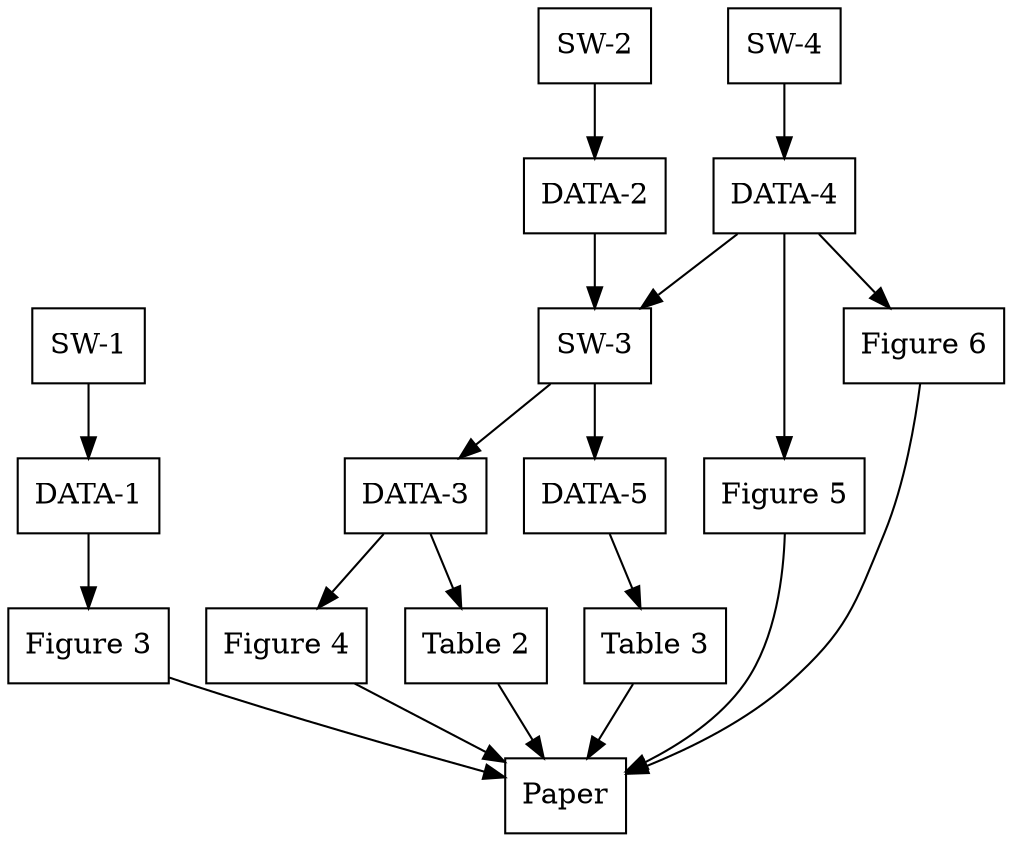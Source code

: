 digraph {
    rankdir=TB;
    node [shape=box];

    paper [label="Paper"];

    sw_mca [label="SW-1"]
    sw_rng [label="SW-2"];
    sw_bench [label="SW-3"];
    sw_evolve [label="SW-4"];

    data_mca [label="DATA-1"];
    data_random_layouts [label="DATA-2"];
    data_random_layout_bench [label="DATA-3"];
    data_evolution [label="DATA-4"];
    data_evolved_layout_bench [label="DATA-5"];

    fig_throughput [label="Figure 3"]
    fig_simval [label="Figure 4"]
    tab_correlation [label="Table 2"]
    fig_distribution [label="Figure 5"]
    fig_evolution [label="Figure 6"]
    tab_speedup [label="Table 3"]

    sw_mca -> data_mca -> fig_throughput;
    sw_rng -> data_random_layouts;
    data_random_layouts -> sw_bench;
    sw_bench -> data_random_layout_bench;
    data_random_layout_bench -> fig_simval;
    data_random_layout_bench -> tab_correlation;

    sw_evolve -> data_evolution;
    data_evolution -> fig_distribution;
    data_evolution -> fig_evolution;
    data_evolution -> sw_bench -> data_evolved_layout_bench -> tab_speedup;

    fig_throughput -> paper;
    fig_simval -> paper;
    tab_correlation -> paper;
    fig_distribution -> paper;
    fig_evolution -> paper;
    tab_speedup -> paper;
}

